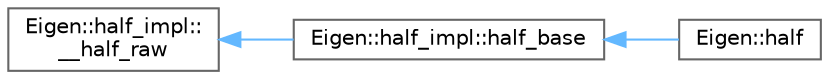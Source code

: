 digraph "Graphical Class Hierarchy"
{
 // LATEX_PDF_SIZE
  bgcolor="transparent";
  edge [fontname=Helvetica,fontsize=10,labelfontname=Helvetica,labelfontsize=10];
  node [fontname=Helvetica,fontsize=10,shape=box,height=0.2,width=0.4];
  rankdir="LR";
  Node0 [id="Node000000",label="Eigen::half_impl::\l__half_raw",height=0.2,width=0.4,color="grey40", fillcolor="white", style="filled",URL="$structEigen_1_1half__impl_1_1____half__raw.html",tooltip=" "];
  Node0 -> Node1 [id="edge608_Node000000_Node000001",dir="back",color="steelblue1",style="solid",tooltip=" "];
  Node1 [id="Node000001",label="Eigen::half_impl::half_base",height=0.2,width=0.4,color="grey40", fillcolor="white", style="filled",URL="$structEigen_1_1half__impl_1_1half__base.html",tooltip=" "];
  Node1 -> Node2 [id="edge609_Node000001_Node000002",dir="back",color="steelblue1",style="solid",tooltip=" "];
  Node2 [id="Node000002",label="Eigen::half",height=0.2,width=0.4,color="grey40", fillcolor="white", style="filled",URL="$structEigen_1_1half.html",tooltip=" "];
}
